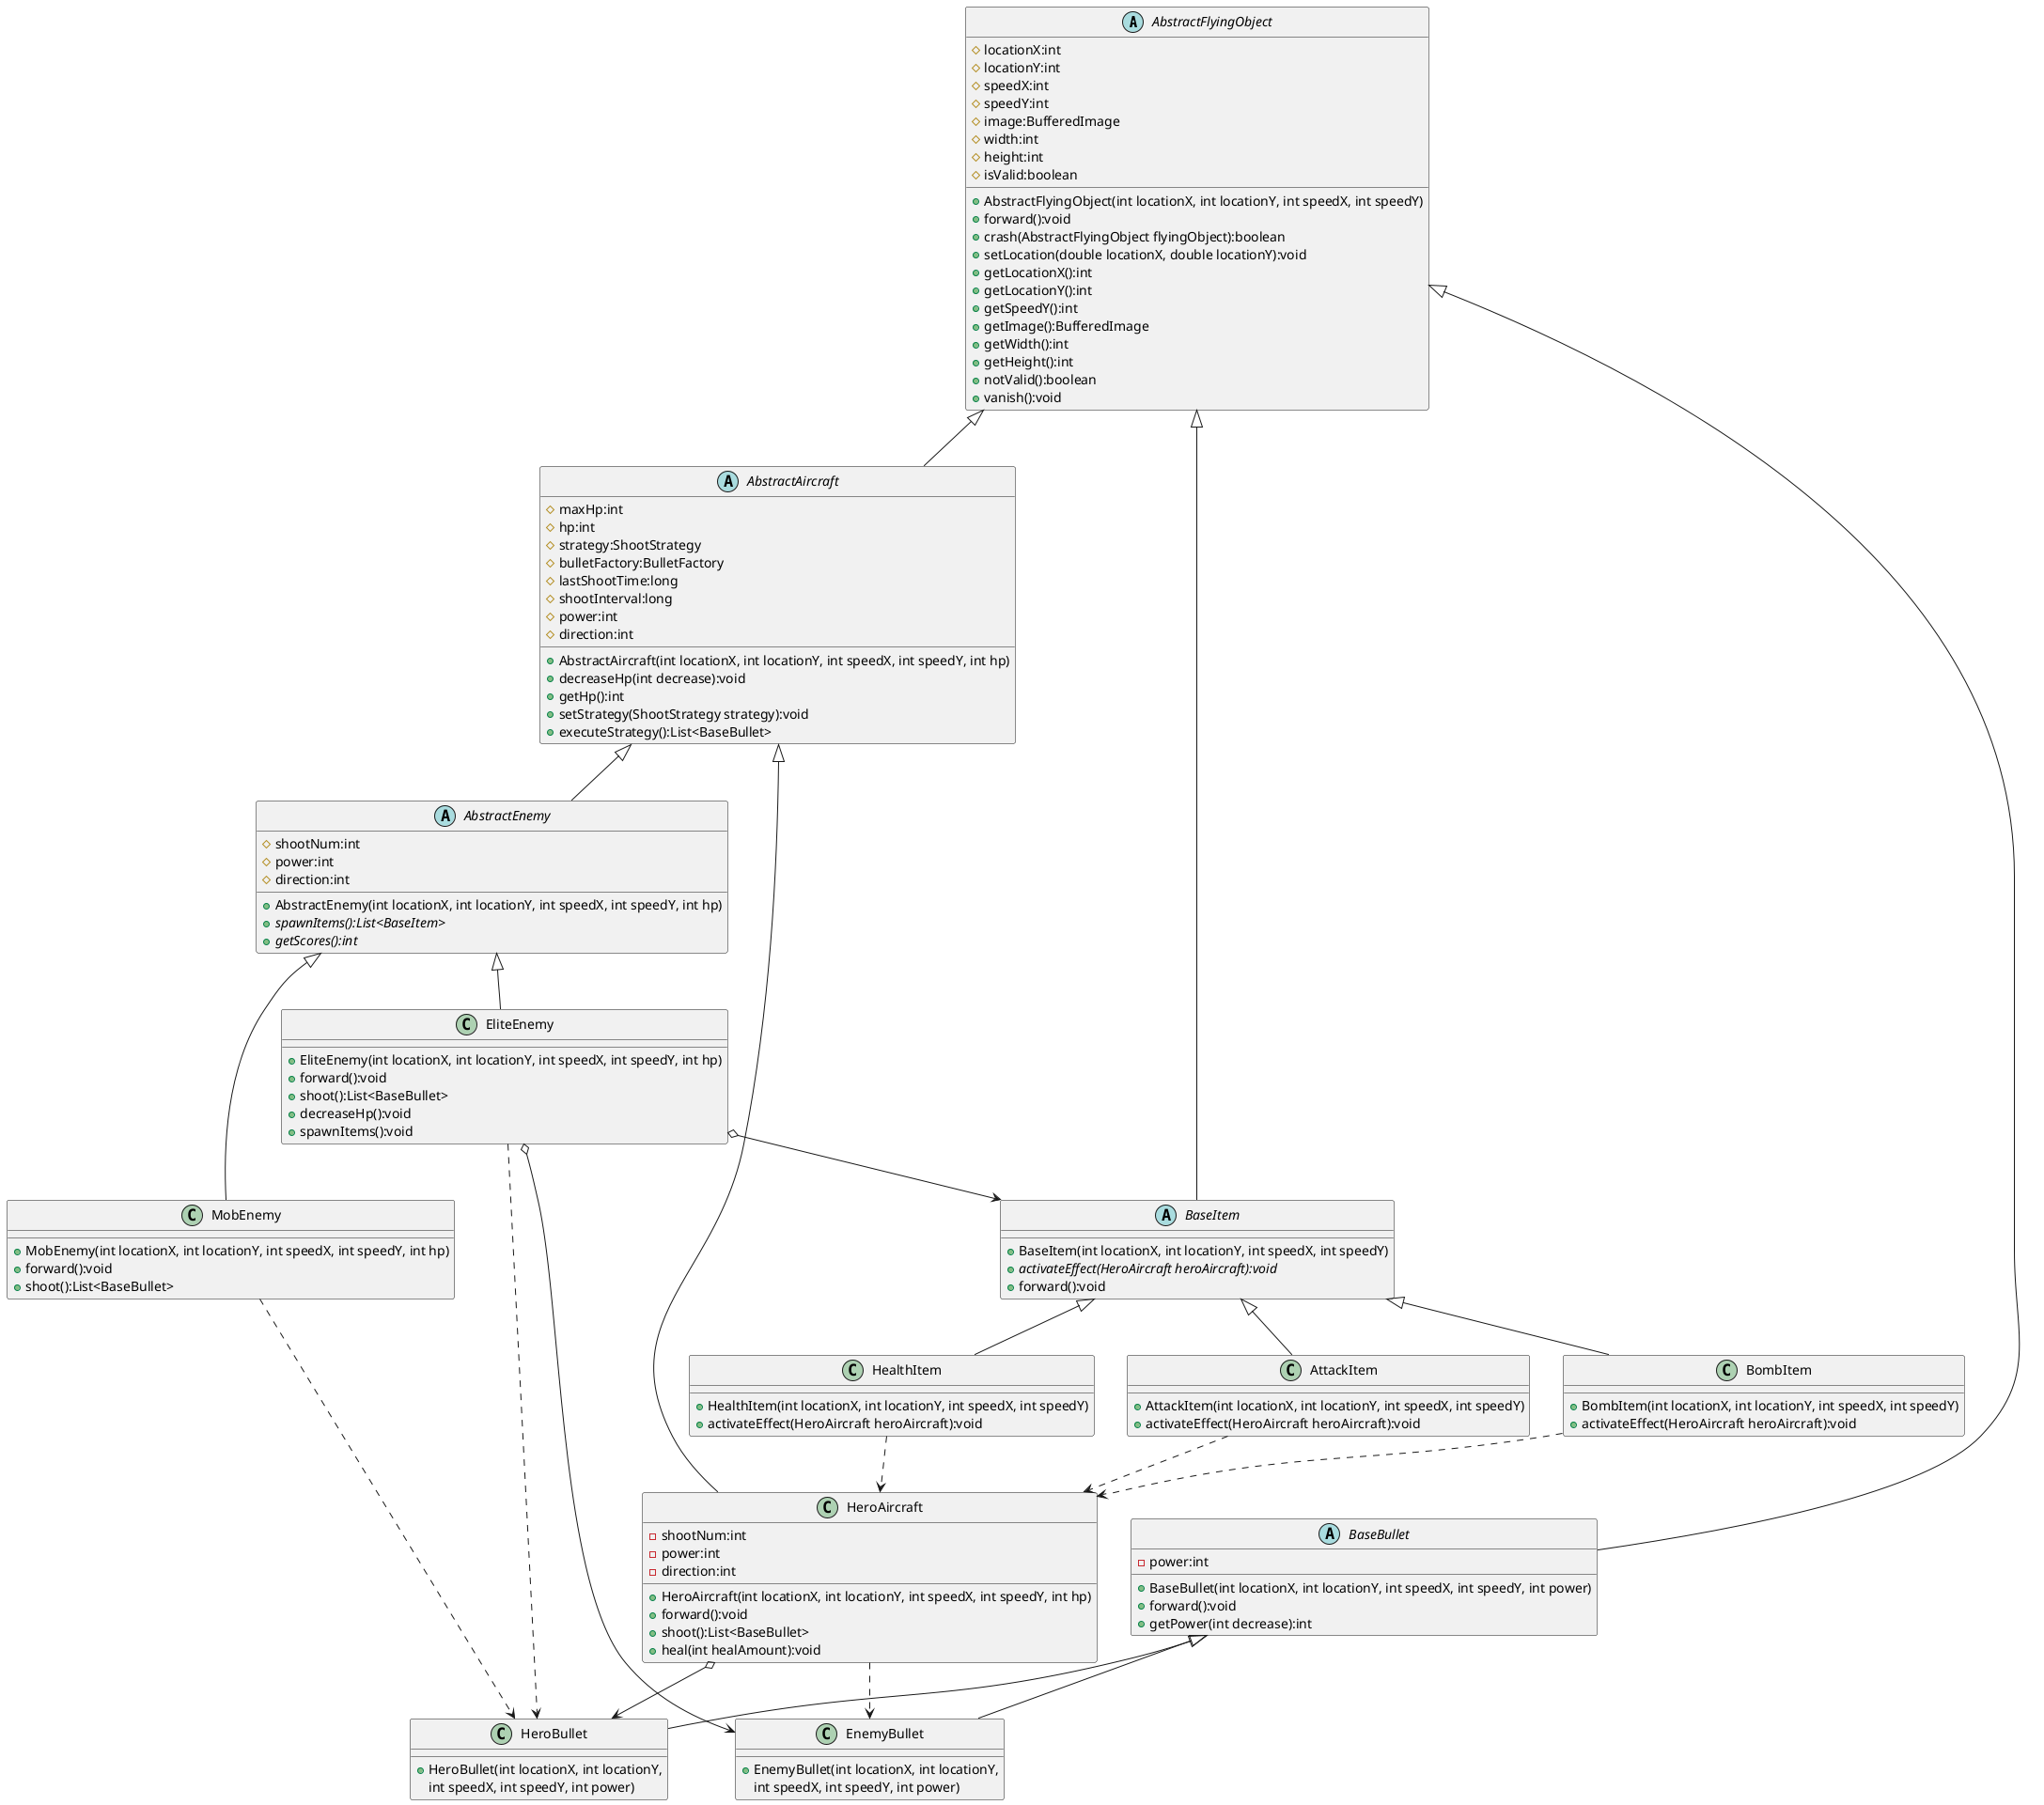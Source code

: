 @startuml
'https://plantuml.com/class-diagram

abstract class AbstractFlyingObject
{
    # locationX:int
    # locationY:int
    # speedX:int
    # speedY:int
    # image:BufferedImage
    # width:int
    # height:int
    # isValid:boolean

    + AbstractFlyingObject(int locationX, int locationY, int speedX, int speedY)
    + forward():void
    + crash(AbstractFlyingObject flyingObject):boolean
    + setLocation(double locationX, double locationY):void
    + getLocationX():int
    + getLocationY():int
    + getSpeedY():int
    + getImage():BufferedImage
    + getWidth():int
    + getHeight():int
    + notValid():boolean
    + vanish():void
}

abstract class AbstractAircraft
{
	# maxHp:int
    # hp:int
    # strategy:ShootStrategy
    # bulletFactory:BulletFactory
    # lastShootTime:long
    # shootInterval:long
    # power:int
    # direction:int
    + AbstractAircraft(int locationX, int locationY, int speedX, int speedY, int hp)
    + decreaseHp(int decrease):void
    + getHp():int
    + setStrategy(ShootStrategy strategy):void
    + executeStrategy():List<BaseBullet>
 }
AbstractFlyingObject <|-- AbstractAircraft

abstract class AbstractEnemy
{
    # shootNum:int
    # power:int
    # direction:int
    + AbstractEnemy(int locationX, int locationY, int speedX, int speedY, int hp)
    + {abstract} spawnItems():List<BaseItem>
    + {abstract} getScores():int
 }
AbstractAircraft <|-- AbstractEnemy

class HeroAircraft {
    - shootNum:int
    - power:int
    - direction:int
    + HeroAircraft(int locationX, int locationY, int speedX, int speedY, int hp)
    + forward():void
    + shoot():List<BaseBullet>
    + heal(int healAmount):void
}
AbstractAircraft <|-- HeroAircraft

class MobEnemy {
    + MobEnemy(int locationX, int locationY, int speedX, int speedY, int hp)
    + forward():void
    + shoot():List<BaseBullet>
}
AbstractEnemy <|-- MobEnemy

class EliteEnemy {
    + EliteEnemy(int locationX, int locationY, int speedX, int speedY, int hp)
    + forward():void
    + shoot():List<BaseBullet>
    + decreaseHp():void
    + spawnItems():void
}
AbstractEnemy <|-- EliteEnemy

abstract class BaseBullet
{
    - power:int
    + BaseBullet(int locationX, int locationY, int speedX, int speedY, int power)
    + forward():void
	+ getPower(int decrease):int

}
AbstractFlyingObject <|-- BaseBullet

class HeroBullet {
    + HeroBullet(int locationX, int locationY,
     int speedX, int speedY, int power)
}
BaseBullet <|-- HeroBullet

class EnemyBullet {
    + EnemyBullet(int locationX, int locationY,
     int speedX, int speedY, int power)
}
BaseBullet <|-- EnemyBullet


abstract class BaseItem{
    + BaseItem(int locationX, int locationY, int speedX, int speedY)
    + {abstract}activateEffect(HeroAircraft heroAircraft):void
    + forward():void
}
AbstractFlyingObject <|-- BaseItem

class AttackItem {
    + AttackItem(int locationX, int locationY, int speedX, int speedY)
    + activateEffect(HeroAircraft heroAircraft):void
}
BaseItem <|-- AttackItem

class BombItem {
    + BombItem(int locationX, int locationY, int speedX, int speedY)
    + activateEffect(HeroAircraft heroAircraft):void
}

BaseItem <|-- BombItem

class HealthItem {
    + HealthItem(int locationX, int locationY, int speedX, int speedY)
    + activateEffect(HeroAircraft heroAircraft):void
}
BaseItem <|-- HealthItem


'除去继承之外的关系

'依赖关系
HealthItem ..> HeroAircraft
BombItem ..> HeroAircraft
AttackItem ..> HeroAircraft
HeroAircraft ..> EnemyBullet
EliteEnemy ..> HeroBullet
MobEnemy ..> HeroBullet

'聚合关系
HeroAircraft o--> HeroBullet
EliteEnemy o--> EnemyBullet
EliteEnemy o--> BaseItem


@enduml